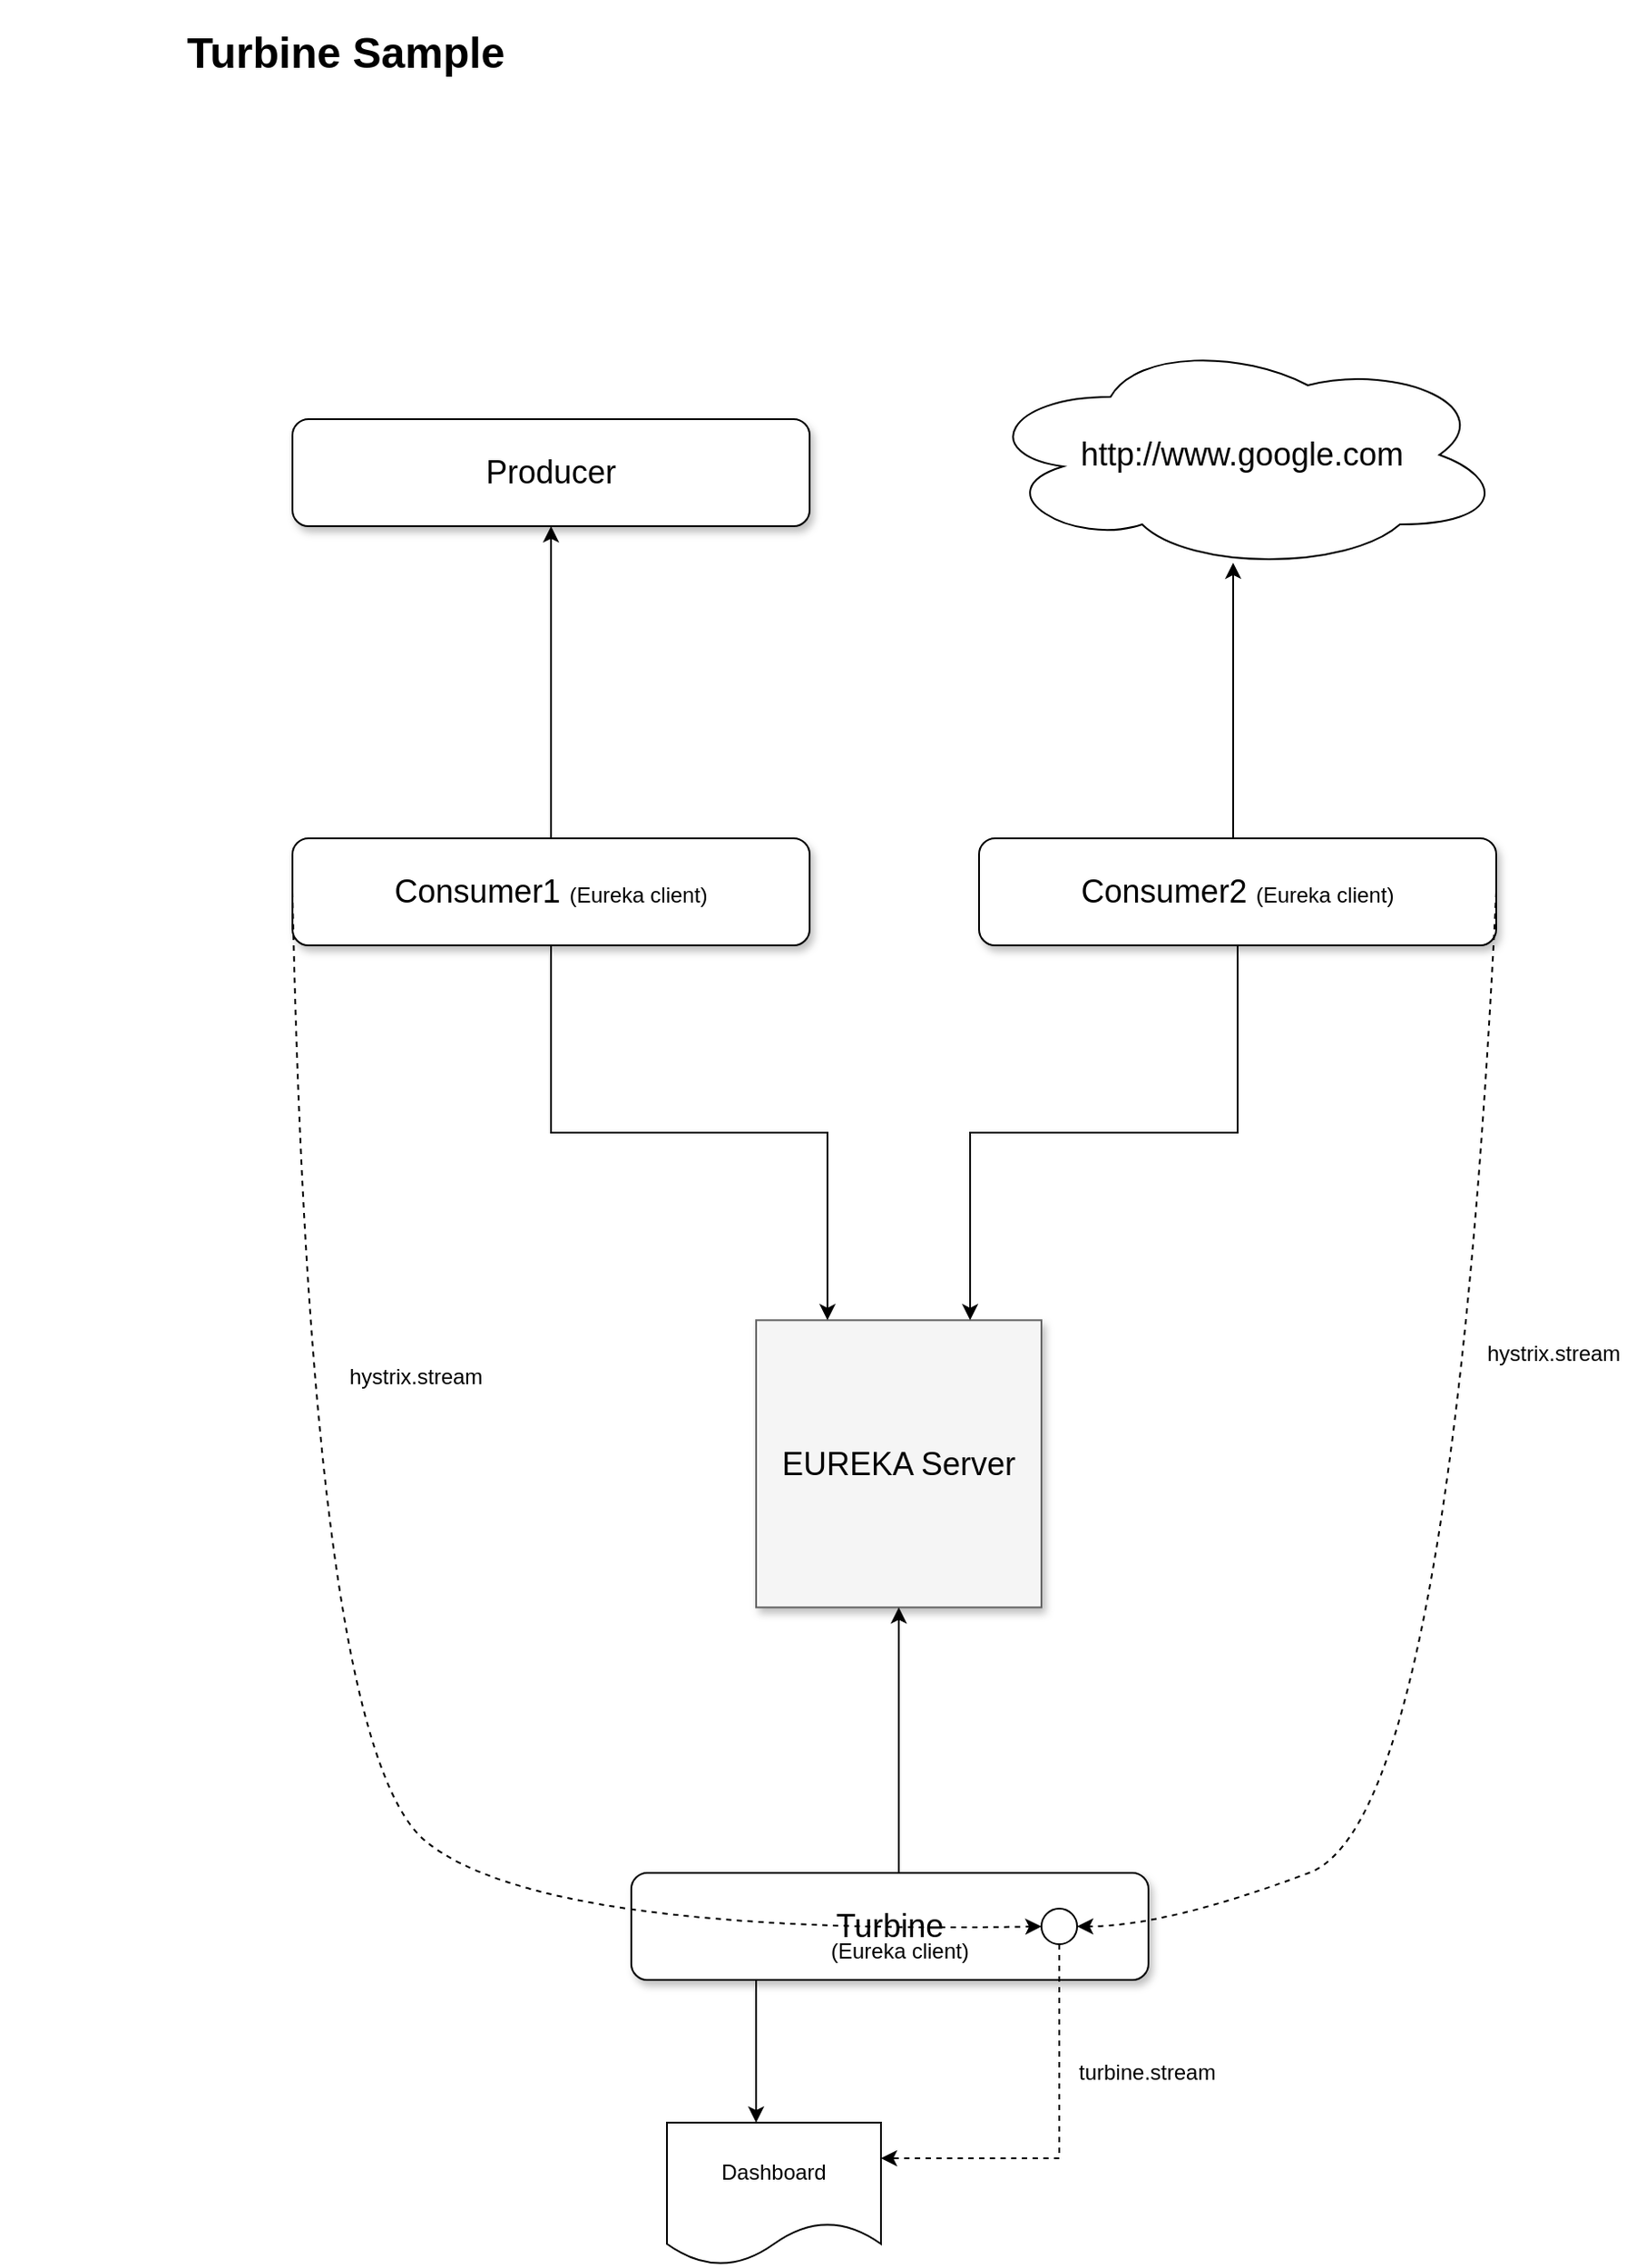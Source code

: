 <mxfile version="12.1.0" type="device" pages="1"><diagram id="2YbyLH6G9YoHPJJ06T6B" name="Page-1"><mxGraphModel dx="1408" dy="808" grid="1" gridSize="10" guides="1" tooltips="1" connect="1" arrows="1" fold="1" page="1" pageScale="1" pageWidth="850" pageHeight="1100" math="0" shadow="0"><root><mxCell id="0"/><mxCell id="1" parent="0"/><mxCell id="wgRHE6ZyrvQIbUuKkK8y-1" value="&lt;h1&gt;Turbine Sample&lt;/h1&gt;" style="text;html=1;strokeColor=none;fillColor=none;spacing=5;spacingTop=-20;whiteSpace=wrap;overflow=hidden;rounded=0;shadow=1;align=center;" parent="1" vertex="1"><mxGeometry x="310" y="230" width="380" height="50" as="geometry"/></mxCell><mxCell id="wgRHE6ZyrvQIbUuKkK8y-25" value="EUREKA Server" style="whiteSpace=wrap;html=1;shadow=1;fontSize=18;fillColor=#f5f5f5;strokeColor=#666666;" parent="1" vertex="1"><mxGeometry x="730" y="960.143" width="160" height="161" as="geometry"/></mxCell><mxCell id="wgRHE6ZyrvQIbUuKkK8y-86" value="" style="edgeStyle=orthogonalEdgeStyle;rounded=0;orthogonalLoop=1;jettySize=auto;html=1;entryX=0.483;entryY=0.965;entryDx=0;entryDy=0;entryPerimeter=0;" parent="1" source="wgRHE6ZyrvQIbUuKkK8y-78" target="wgRHE6ZyrvQIbUuKkK8y-81" edge="1"><mxGeometry relative="1" as="geometry"><mxPoint x="1000" y="610" as="targetPoint"/><Array as="points"><mxPoint x="997" y="615"/></Array></mxGeometry></mxCell><mxCell id="wgRHE6ZyrvQIbUuKkK8y-90" value="" style="edgeStyle=orthogonalEdgeStyle;rounded=0;orthogonalLoop=1;jettySize=auto;html=1;entryX=0.75;entryY=0;entryDx=0;entryDy=0;" parent="1" source="wgRHE6ZyrvQIbUuKkK8y-78" target="wgRHE6ZyrvQIbUuKkK8y-25" edge="1"><mxGeometry relative="1" as="geometry"><mxPoint x="860" y="1040" as="targetPoint"/></mxGeometry></mxCell><mxCell id="wgRHE6ZyrvQIbUuKkK8y-78" value="Consumer2&amp;nbsp;&lt;span style=&quot;font-size: 12px&quot;&gt;(Eureka client)&lt;/span&gt;" style="whiteSpace=wrap;html=1;shadow=1;fontSize=18;rounded=1;" parent="1" vertex="1"><mxGeometry x="855" y="690" width="290" height="60" as="geometry"/></mxCell><mxCell id="wgRHE6ZyrvQIbUuKkK8y-84" value="" style="edgeStyle=orthogonalEdgeStyle;rounded=0;orthogonalLoop=1;jettySize=auto;html=1;entryX=0.5;entryY=1;entryDx=0;entryDy=0;" parent="1" source="wgRHE6ZyrvQIbUuKkK8y-79" target="wgRHE6ZyrvQIbUuKkK8y-80" edge="1"><mxGeometry relative="1" as="geometry"><mxPoint x="615" y="610.0" as="targetPoint"/></mxGeometry></mxCell><mxCell id="wgRHE6ZyrvQIbUuKkK8y-92" value="" style="edgeStyle=orthogonalEdgeStyle;rounded=0;orthogonalLoop=1;jettySize=auto;html=1;entryX=0.25;entryY=0;entryDx=0;entryDy=0;" parent="1" source="wgRHE6ZyrvQIbUuKkK8y-79" target="wgRHE6ZyrvQIbUuKkK8y-25" edge="1"><mxGeometry relative="1" as="geometry"><mxPoint x="615" y="830" as="targetPoint"/></mxGeometry></mxCell><mxCell id="wgRHE6ZyrvQIbUuKkK8y-79" value="Consumer1 &lt;font style=&quot;font-size: 12px&quot;&gt;(Eureka client)&lt;/font&gt;" style="whiteSpace=wrap;html=1;shadow=1;fontSize=18;rounded=1;" parent="1" vertex="1"><mxGeometry x="470" y="690" width="290" height="60" as="geometry"/></mxCell><mxCell id="wgRHE6ZyrvQIbUuKkK8y-80" value="Producer" style="whiteSpace=wrap;html=1;shadow=1;fontSize=18;rounded=1;" parent="1" vertex="1"><mxGeometry x="470" y="455" width="290" height="60" as="geometry"/></mxCell><mxCell id="wgRHE6ZyrvQIbUuKkK8y-81" value="&lt;span style=&quot;font-size: 18px&quot;&gt;http://www.google.com&lt;/span&gt;" style="ellipse;shape=cloud;whiteSpace=wrap;html=1;" parent="1" vertex="1"><mxGeometry x="855" y="410" width="295" height="130" as="geometry"/></mxCell><mxCell id="wgRHE6ZyrvQIbUuKkK8y-95" value="" style="edgeStyle=orthogonalEdgeStyle;rounded=0;orthogonalLoop=1;jettySize=auto;html=1;entryX=0.5;entryY=1;entryDx=0;entryDy=0;" parent="1" source="wgRHE6ZyrvQIbUuKkK8y-93" target="wgRHE6ZyrvQIbUuKkK8y-25" edge="1"><mxGeometry relative="1" as="geometry"><mxPoint x="835" y="1270" as="targetPoint"/><Array as="points"><mxPoint x="810" y="1330"/><mxPoint x="810" y="1330"/></Array></mxGeometry></mxCell><mxCell id="wgRHE6ZyrvQIbUuKkK8y-108" value="" style="edgeStyle=orthogonalEdgeStyle;rounded=0;orthogonalLoop=1;jettySize=auto;html=1;" parent="1" source="wgRHE6ZyrvQIbUuKkK8y-93" edge="1"><mxGeometry relative="1" as="geometry"><mxPoint x="730" y="1410" as="targetPoint"/><Array as="points"><mxPoint x="730" y="1410"/></Array></mxGeometry></mxCell><mxCell id="wgRHE6ZyrvQIbUuKkK8y-93" value="Turbine" style="whiteSpace=wrap;html=1;shadow=1;fontSize=18;rounded=1;" parent="1" vertex="1"><mxGeometry x="660" y="1270" width="290" height="60" as="geometry"/></mxCell><mxCell id="wgRHE6ZyrvQIbUuKkK8y-101" value="" style="curved=1;endArrow=classic;html=1;exitX=0;exitY=0.5;exitDx=0;exitDy=0;dashed=1;entryX=0;entryY=0.5;entryDx=0;entryDy=0;" parent="1" source="wgRHE6ZyrvQIbUuKkK8y-79" target="wgRHE6ZyrvQIbUuKkK8y-105" edge="1"><mxGeometry width="50" height="50" relative="1" as="geometry"><mxPoint x="610" y="1355" as="sourcePoint"/><mxPoint x="660" y="1305" as="targetPoint"/><Array as="points"><mxPoint x="480" y="1200"/><mxPoint x="610" y="1305"/></Array></mxGeometry></mxCell><mxCell id="wgRHE6ZyrvQIbUuKkK8y-102" value="" style="curved=1;endArrow=classic;html=1;exitX=1;exitY=0.5;exitDx=0;exitDy=0;entryX=1;entryY=0.5;entryDx=0;entryDy=0;dashed=1;" parent="1" source="wgRHE6ZyrvQIbUuKkK8y-78" target="wgRHE6ZyrvQIbUuKkK8y-105" edge="1"><mxGeometry width="50" height="50" relative="1" as="geometry"><mxPoint x="900" y="1355" as="sourcePoint"/><mxPoint x="920" y="1305" as="targetPoint"/><Array as="points"><mxPoint x="1120" y="1240"/><mxPoint x="960" y="1300"/></Array></mxGeometry></mxCell><mxCell id="wgRHE6ZyrvQIbUuKkK8y-103" value="hystrix.stream" style="text;html=1;resizable=0;points=[];autosize=1;align=left;verticalAlign=top;spacingTop=-4;" parent="1" vertex="1"><mxGeometry x="1138" y="969" width="90" height="20" as="geometry"/></mxCell><mxCell id="wgRHE6ZyrvQIbUuKkK8y-104" value="hystrix.stream" style="text;html=1;resizable=0;points=[];autosize=1;align=left;verticalAlign=top;spacingTop=-4;" parent="1" vertex="1"><mxGeometry x="500" y="982" width="90" height="20" as="geometry"/></mxCell><mxCell id="wgRHE6ZyrvQIbUuKkK8y-112" value="" style="edgeStyle=orthogonalEdgeStyle;rounded=0;orthogonalLoop=1;jettySize=auto;html=1;dashed=1;entryX=1;entryY=0.25;entryDx=0;entryDy=0;" parent="1" source="wgRHE6ZyrvQIbUuKkK8y-105" target="wgRHE6ZyrvQIbUuKkK8y-110" edge="1"><mxGeometry relative="1" as="geometry"><mxPoint x="900" y="1390" as="targetPoint"/><Array as="points"><mxPoint x="900" y="1430"/></Array></mxGeometry></mxCell><mxCell id="wgRHE6ZyrvQIbUuKkK8y-105" value="" style="ellipse;whiteSpace=wrap;html=1;aspect=fixed;" parent="1" vertex="1"><mxGeometry x="890" y="1290" width="20" height="20" as="geometry"/></mxCell><mxCell id="wgRHE6ZyrvQIbUuKkK8y-110" value="Dashboard" style="shape=document;whiteSpace=wrap;html=1;boundedLbl=1;" parent="1" vertex="1"><mxGeometry x="680" y="1410" width="120" height="80" as="geometry"/></mxCell><mxCell id="wgRHE6ZyrvQIbUuKkK8y-113" value="turbine.stream" style="text;html=1;resizable=0;points=[];autosize=1;align=left;verticalAlign=top;spacingTop=-4;" parent="1" vertex="1"><mxGeometry x="909" y="1372" width="90" height="20" as="geometry"/></mxCell><mxCell id="lCw7E8TPitwj-RgwhoN1-2" value="(Eureka client)" style="text;html=1;" vertex="1" parent="1"><mxGeometry x="770" y="1300" width="100" height="30" as="geometry"/></mxCell></root></mxGraphModel></diagram></mxfile>